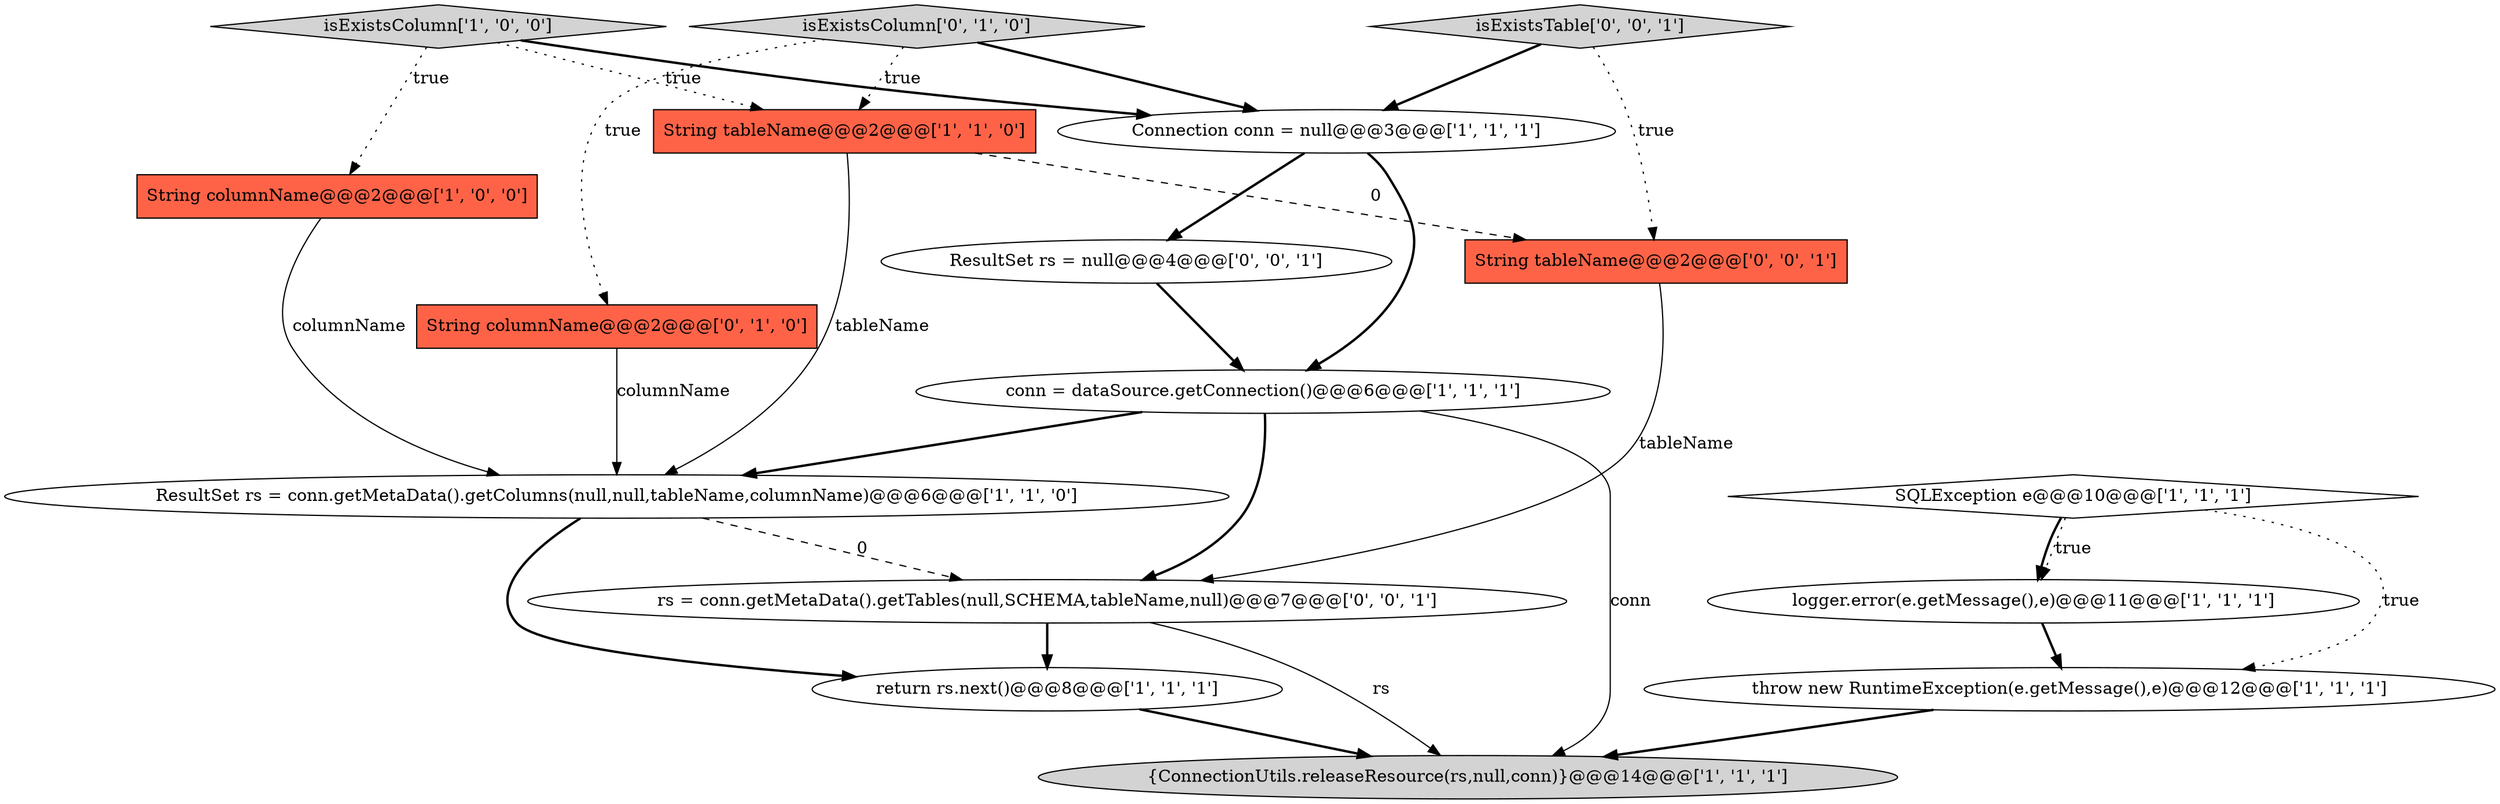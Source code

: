 digraph {
2 [style = filled, label = "String tableName@@@2@@@['1', '1', '0']", fillcolor = tomato, shape = box image = "AAA0AAABBB1BBB"];
16 [style = filled, label = "rs = conn.getMetaData().getTables(null,SCHEMA,tableName,null)@@@7@@@['0', '0', '1']", fillcolor = white, shape = ellipse image = "AAA0AAABBB3BBB"];
1 [style = filled, label = "ResultSet rs = conn.getMetaData().getColumns(null,null,tableName,columnName)@@@6@@@['1', '1', '0']", fillcolor = white, shape = ellipse image = "AAA0AAABBB1BBB"];
10 [style = filled, label = "conn = dataSource.getConnection()@@@6@@@['1', '1', '1']", fillcolor = white, shape = ellipse image = "AAA0AAABBB1BBB"];
0 [style = filled, label = "String columnName@@@2@@@['1', '0', '0']", fillcolor = tomato, shape = box image = "AAA0AAABBB1BBB"];
6 [style = filled, label = "SQLException e@@@10@@@['1', '1', '1']", fillcolor = white, shape = diamond image = "AAA0AAABBB1BBB"];
9 [style = filled, label = "isExistsColumn['1', '0', '0']", fillcolor = lightgray, shape = diamond image = "AAA0AAABBB1BBB"];
13 [style = filled, label = "String tableName@@@2@@@['0', '0', '1']", fillcolor = tomato, shape = box image = "AAA0AAABBB3BBB"];
4 [style = filled, label = "throw new RuntimeException(e.getMessage(),e)@@@12@@@['1', '1', '1']", fillcolor = white, shape = ellipse image = "AAA0AAABBB1BBB"];
14 [style = filled, label = "ResultSet rs = null@@@4@@@['0', '0', '1']", fillcolor = white, shape = ellipse image = "AAA0AAABBB3BBB"];
7 [style = filled, label = "logger.error(e.getMessage(),e)@@@11@@@['1', '1', '1']", fillcolor = white, shape = ellipse image = "AAA0AAABBB1BBB"];
15 [style = filled, label = "isExistsTable['0', '0', '1']", fillcolor = lightgray, shape = diamond image = "AAA0AAABBB3BBB"];
11 [style = filled, label = "String columnName@@@2@@@['0', '1', '0']", fillcolor = tomato, shape = box image = "AAA0AAABBB2BBB"];
12 [style = filled, label = "isExistsColumn['0', '1', '0']", fillcolor = lightgray, shape = diamond image = "AAA0AAABBB2BBB"];
5 [style = filled, label = "{ConnectionUtils.releaseResource(rs,null,conn)}@@@14@@@['1', '1', '1']", fillcolor = lightgray, shape = ellipse image = "AAA0AAABBB1BBB"];
8 [style = filled, label = "return rs.next()@@@8@@@['1', '1', '1']", fillcolor = white, shape = ellipse image = "AAA0AAABBB1BBB"];
3 [style = filled, label = "Connection conn = null@@@3@@@['1', '1', '1']", fillcolor = white, shape = ellipse image = "AAA0AAABBB1BBB"];
10->16 [style = bold, label=""];
3->10 [style = bold, label=""];
3->14 [style = bold, label=""];
15->13 [style = dotted, label="true"];
8->5 [style = bold, label=""];
0->1 [style = solid, label="columnName"];
10->5 [style = solid, label="conn"];
9->0 [style = dotted, label="true"];
6->7 [style = dotted, label="true"];
12->11 [style = dotted, label="true"];
4->5 [style = bold, label=""];
1->8 [style = bold, label=""];
16->5 [style = solid, label="rs"];
9->3 [style = bold, label=""];
16->8 [style = bold, label=""];
9->2 [style = dotted, label="true"];
12->2 [style = dotted, label="true"];
10->1 [style = bold, label=""];
6->4 [style = dotted, label="true"];
7->4 [style = bold, label=""];
12->3 [style = bold, label=""];
2->1 [style = solid, label="tableName"];
15->3 [style = bold, label=""];
1->16 [style = dashed, label="0"];
11->1 [style = solid, label="columnName"];
13->16 [style = solid, label="tableName"];
6->7 [style = bold, label=""];
14->10 [style = bold, label=""];
2->13 [style = dashed, label="0"];
}
